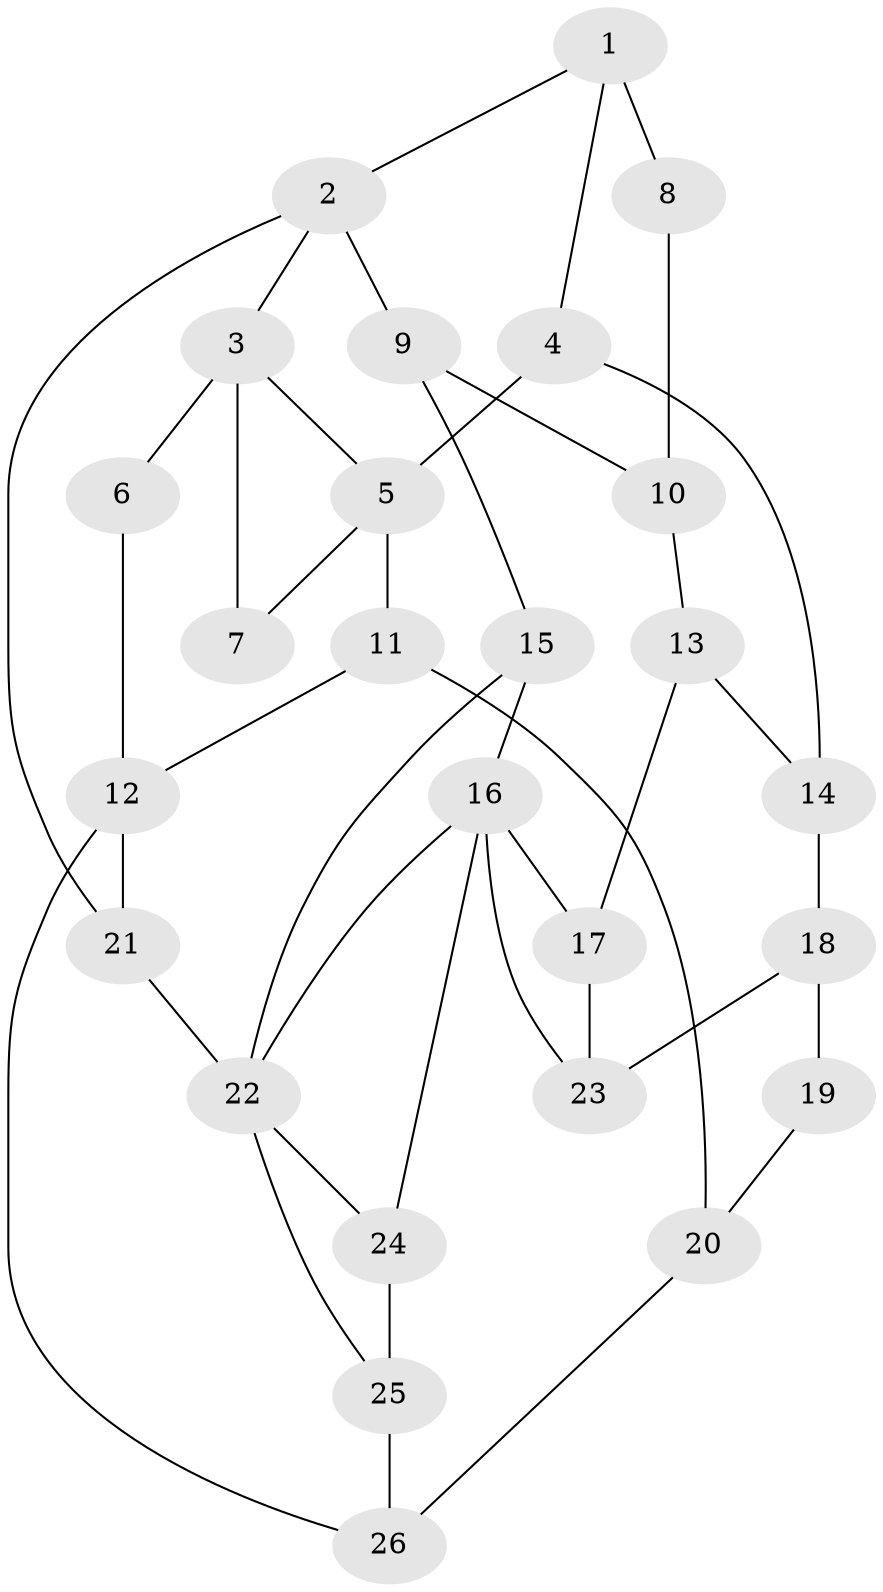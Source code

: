 // original degree distribution, {3: 0.0392156862745098, 4: 0.3137254901960784, 5: 0.39215686274509803, 6: 0.2549019607843137}
// Generated by graph-tools (version 1.1) at 2025/38/03/09/25 02:38:21]
// undirected, 26 vertices, 41 edges
graph export_dot {
graph [start="1"]
  node [color=gray90,style=filled];
  1;
  2;
  3;
  4;
  5;
  6;
  7;
  8;
  9;
  10;
  11;
  12;
  13;
  14;
  15;
  16;
  17;
  18;
  19;
  20;
  21;
  22;
  23;
  24;
  25;
  26;
  1 -- 2 [weight=1.0];
  1 -- 4 [weight=1.0];
  1 -- 8 [weight=2.0];
  2 -- 3 [weight=1.0];
  2 -- 9 [weight=1.0];
  2 -- 21 [weight=1.0];
  3 -- 5 [weight=1.0];
  3 -- 6 [weight=2.0];
  3 -- 7 [weight=2.0];
  4 -- 5 [weight=1.0];
  4 -- 14 [weight=1.0];
  5 -- 7 [weight=1.0];
  5 -- 11 [weight=2.0];
  6 -- 12 [weight=2.0];
  8 -- 10 [weight=1.0];
  9 -- 10 [weight=1.0];
  9 -- 15 [weight=1.0];
  10 -- 13 [weight=1.0];
  11 -- 12 [weight=2.0];
  11 -- 20 [weight=2.0];
  12 -- 21 [weight=1.0];
  12 -- 26 [weight=1.0];
  13 -- 14 [weight=1.0];
  13 -- 17 [weight=1.0];
  14 -- 18 [weight=1.0];
  15 -- 16 [weight=2.0];
  15 -- 22 [weight=1.0];
  16 -- 17 [weight=1.0];
  16 -- 22 [weight=1.0];
  16 -- 23 [weight=1.0];
  16 -- 24 [weight=1.0];
  17 -- 23 [weight=1.0];
  18 -- 19 [weight=1.0];
  18 -- 23 [weight=1.0];
  19 -- 20 [weight=2.0];
  20 -- 26 [weight=2.0];
  21 -- 22 [weight=2.0];
  22 -- 24 [weight=1.0];
  22 -- 25 [weight=1.0];
  24 -- 25 [weight=1.0];
  25 -- 26 [weight=2.0];
}
